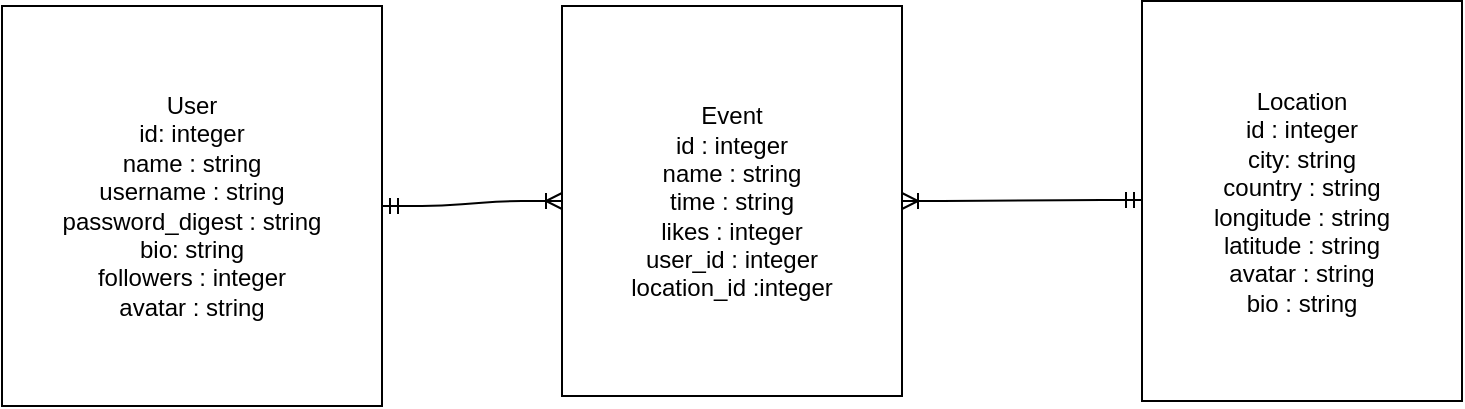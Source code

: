 <mxfile version="13.1.3">
    <diagram id="6hGFLwfOUW9BJ-s0fimq" name="Page-1">
        <mxGraphModel dx="942" dy="530" grid="1" gridSize="10" guides="1" tooltips="1" connect="1" arrows="1" fold="1" page="1" pageScale="1" pageWidth="827" pageHeight="1169" math="0" shadow="0">
            <root>
                <mxCell id="0"/>
                <mxCell id="1" parent="0"/>
                <mxCell id="2" value="Event&lt;br&gt;id : integer&lt;br&gt;name : string&lt;br&gt;time : string&lt;br&gt;likes : integer&lt;br&gt;user_id : integer&lt;br&gt;location_id :integer" style="rounded=0;whiteSpace=wrap;html=1;" parent="1" vertex="1">
                    <mxGeometry x="320" y="240" width="170" height="195" as="geometry"/>
                </mxCell>
                <mxCell id="3" value="User&lt;br&gt;id: integer&lt;br&gt;name : string&lt;br&gt;username : string&lt;br&gt;password_digest : string&lt;br&gt;bio: string&lt;br&gt;followers : integer&lt;br&gt;avatar : string" style="rounded=0;whiteSpace=wrap;html=1;" parent="1" vertex="1">
                    <mxGeometry x="40" y="240" width="190" height="200" as="geometry"/>
                </mxCell>
                <mxCell id="4" value="Location&lt;br&gt;id : integer&lt;br&gt;city: string&lt;br&gt;country : string&lt;br&gt;longitude : string&lt;br&gt;latitude : string&lt;br&gt;avatar : string&lt;br&gt;bio : string" style="rounded=0;whiteSpace=wrap;html=1;" parent="1" vertex="1">
                    <mxGeometry x="610" y="237.5" width="160" height="200" as="geometry"/>
                </mxCell>
                <mxCell id="5" value="" style="edgeStyle=entityRelationEdgeStyle;fontSize=12;html=1;endArrow=ERoneToMany;startArrow=ERmandOne;entryX=0;entryY=0.5;entryDx=0;entryDy=0;endFill=0;exitX=1;exitY=0.5;exitDx=0;exitDy=0;" parent="1" target="2" edge="1" source="3">
                    <mxGeometry width="100" height="100" relative="1" as="geometry">
                        <mxPoint x="170" y="260" as="sourcePoint"/>
                        <mxPoint x="270" y="160" as="targetPoint"/>
                    </mxGeometry>
                </mxCell>
                <mxCell id="6" value="" style="edgeStyle=entityRelationEdgeStyle;fontSize=12;html=1;endArrow=ERmandOne;startArrow=ERoneToMany;entryX=0;entryY=0.5;entryDx=0;entryDy=0;startFill=0;endFill=0;" parent="1" edge="1" source="2">
                    <mxGeometry width="100" height="100" relative="1" as="geometry">
                        <mxPoint x="540" y="337" as="sourcePoint"/>
                        <mxPoint x="610" y="337" as="targetPoint"/>
                    </mxGeometry>
                </mxCell>
            </root>
        </mxGraphModel>
    </diagram>
</mxfile>